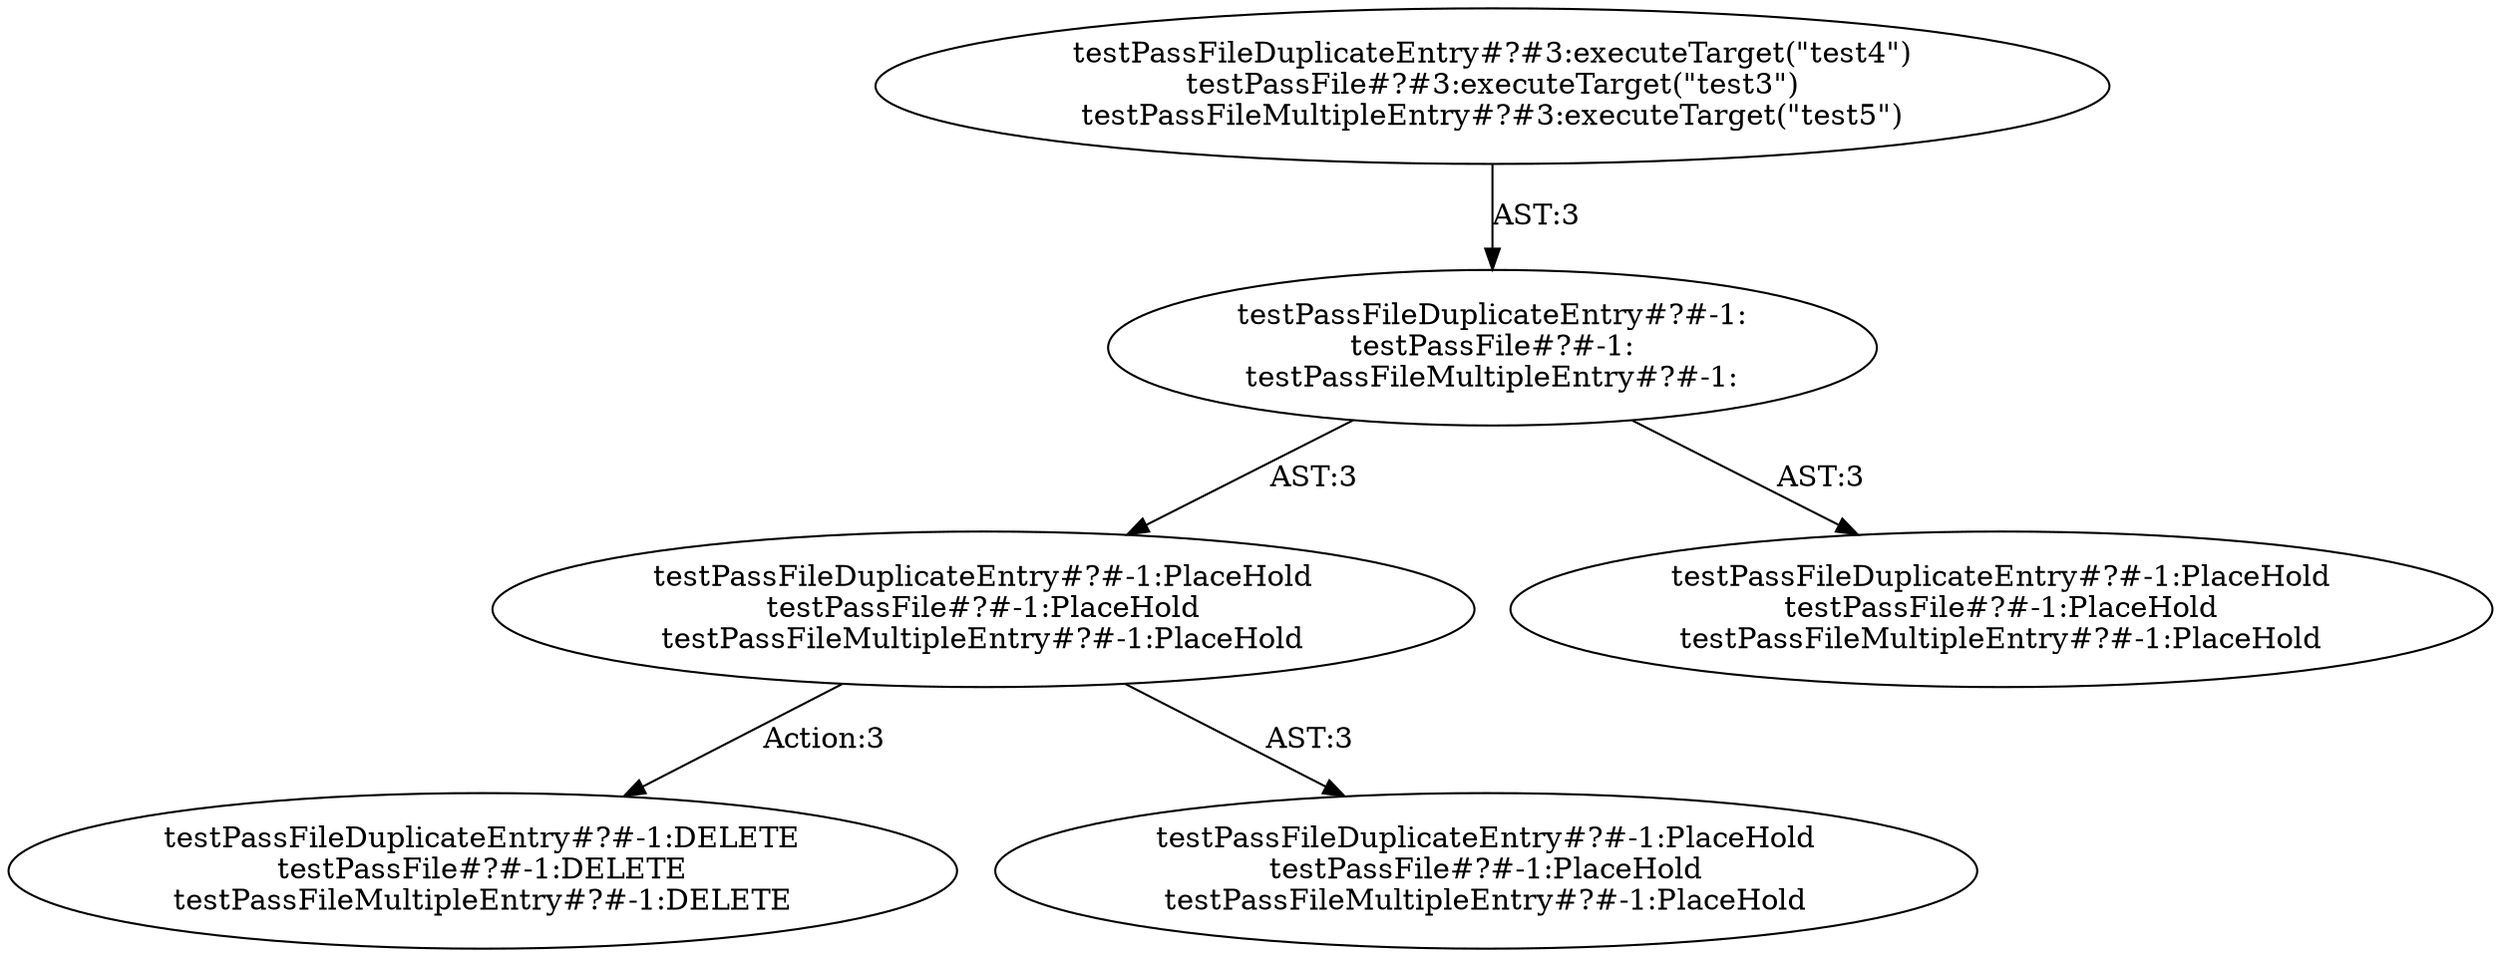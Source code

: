 digraph "Pattern" {
0 [label="testPassFileDuplicateEntry#?#-1:DELETE
testPassFile#?#-1:DELETE
testPassFileMultipleEntry#?#-1:DELETE" shape=ellipse]
1 [label="testPassFileDuplicateEntry#?#-1:PlaceHold
testPassFile#?#-1:PlaceHold
testPassFileMultipleEntry#?#-1:PlaceHold" shape=ellipse]
2 [label="testPassFileDuplicateEntry#?#-1:
testPassFile#?#-1:
testPassFileMultipleEntry#?#-1:" shape=ellipse]
3 [label="testPassFileDuplicateEntry#?#3:executeTarget(\"test4\")
testPassFile#?#3:executeTarget(\"test3\")
testPassFileMultipleEntry#?#3:executeTarget(\"test5\")" shape=ellipse]
4 [label="testPassFileDuplicateEntry#?#-1:PlaceHold
testPassFile#?#-1:PlaceHold
testPassFileMultipleEntry#?#-1:PlaceHold" shape=ellipse]
5 [label="testPassFileDuplicateEntry#?#-1:PlaceHold
testPassFile#?#-1:PlaceHold
testPassFileMultipleEntry#?#-1:PlaceHold" shape=ellipse]
1 -> 0 [label="Action:3"];
1 -> 5 [label="AST:3"];
2 -> 1 [label="AST:3"];
2 -> 4 [label="AST:3"];
3 -> 2 [label="AST:3"];
}